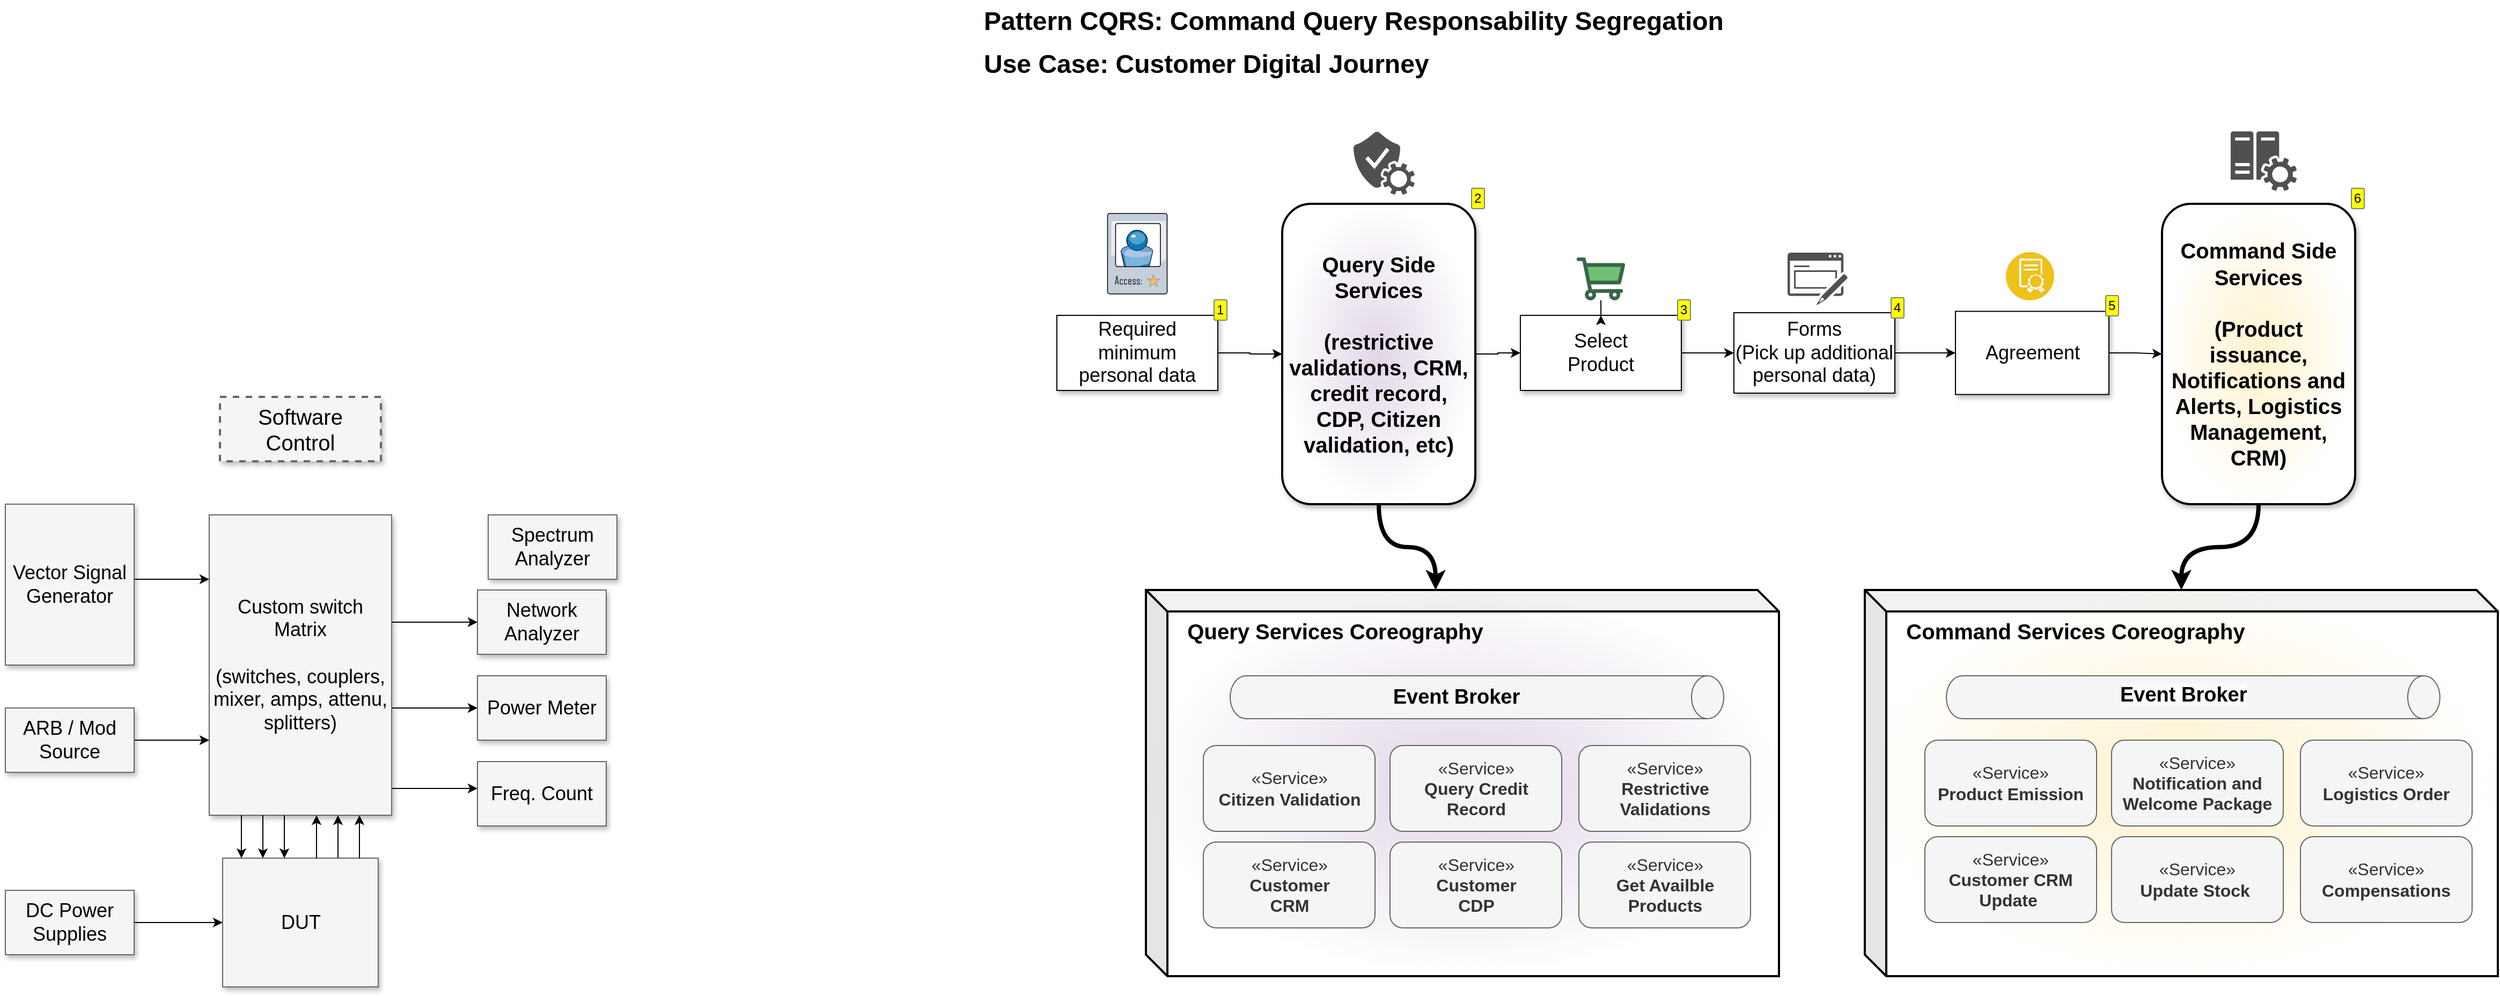 <mxfile version="24.6.4" type="device">
  <diagram name="Page-1" id="90a13364-a465-7bf4-72fc-28e22215d7a0">
    <mxGraphModel dx="3640.5" dy="1280" grid="1" gridSize="10" guides="1" tooltips="1" connect="1" arrows="1" fold="1" page="1" pageScale="1.5" pageWidth="1169" pageHeight="826" background="none" math="0" shadow="0">
      <root>
        <mxCell id="0" style=";html=1;" />
        <mxCell id="1" style=";html=1;" parent="0" />
        <mxCell id="3a17f1ce550125da-1" value="Software Control" style="whiteSpace=wrap;html=1;shadow=1;fontSize=20;fillColor=#f5f5f5;strokeColor=#666666;strokeWidth=2;dashed=1;" parent="1" vertex="1">
          <mxGeometry x="-380" y="460" width="150" height="60" as="geometry" />
        </mxCell>
        <mxCell id="3a17f1ce550125da-14" style="edgeStyle=elbowEdgeStyle;rounded=0;html=1;startArrow=none;startFill=0;jettySize=auto;orthogonalLoop=1;fontSize=18;elbow=vertical;" parent="1" source="3a17f1ce550125da-2" target="3a17f1ce550125da-5" edge="1">
          <mxGeometry relative="1" as="geometry" />
        </mxCell>
        <mxCell id="3a17f1ce550125da-15" style="edgeStyle=elbowEdgeStyle;rounded=0;html=1;startArrow=none;startFill=0;jettySize=auto;orthogonalLoop=1;fontSize=18;elbow=vertical;" parent="1" source="3a17f1ce550125da-2" target="3a17f1ce550125da-6" edge="1">
          <mxGeometry relative="1" as="geometry" />
        </mxCell>
        <mxCell id="3a17f1ce550125da-16" style="edgeStyle=elbowEdgeStyle;rounded=0;html=1;startArrow=none;startFill=0;jettySize=auto;orthogonalLoop=1;fontSize=18;elbow=vertical;" parent="1" source="3a17f1ce550125da-2" target="3a17f1ce550125da-7" edge="1">
          <mxGeometry relative="1" as="geometry" />
        </mxCell>
        <mxCell id="3a17f1ce550125da-17" style="edgeStyle=elbowEdgeStyle;rounded=0;html=1;startArrow=none;startFill=0;jettySize=auto;orthogonalLoop=1;fontSize=18;" parent="1" source="3a17f1ce550125da-10" target="3a17f1ce550125da-2" edge="1">
          <mxGeometry relative="1" as="geometry">
            <Array as="points">
              <mxPoint x="-270" y="870" />
            </Array>
          </mxGeometry>
        </mxCell>
        <mxCell id="3a17f1ce550125da-2" value="Custom switch Matrix&lt;div&gt;&lt;br&gt;&lt;/div&gt;&lt;div&gt;(switches, couplers, mixer, amps, attenu, splitters)&lt;/div&gt;" style="whiteSpace=wrap;html=1;shadow=1;fontSize=18;fillColor=#f5f5f5;strokeColor=#666666;" parent="1" vertex="1">
          <mxGeometry x="-390" y="570" width="170" height="280" as="geometry" />
        </mxCell>
        <mxCell id="VaFJ51Vrij-IO834Vrvq-28" style="edgeStyle=orthogonalEdgeStyle;rounded=0;orthogonalLoop=1;jettySize=auto;html=1;" edge="1" parent="1" source="3a17f1ce550125da-4" target="VaFJ51Vrij-IO834Vrvq-12">
          <mxGeometry relative="1" as="geometry" />
        </mxCell>
        <mxCell id="3a17f1ce550125da-4" value="Select&lt;br&gt;Product" style="whiteSpace=wrap;html=1;shadow=1;fontSize=18;align=center;verticalAlign=middle;fontFamily=Helvetica;enumerate=1;enumerateValue=3;" parent="1" vertex="1">
          <mxGeometry x="832" y="384" width="150" height="70" as="geometry" />
        </mxCell>
        <mxCell id="3a17f1ce550125da-5" value="Network Analyzer" style="whiteSpace=wrap;html=1;shadow=1;fontSize=18;fillColor=#f5f5f5;strokeColor=#666666;" parent="1" vertex="1">
          <mxGeometry x="-140" y="640" width="120" height="60" as="geometry" />
        </mxCell>
        <mxCell id="3a17f1ce550125da-6" value="Power Meter" style="whiteSpace=wrap;html=1;shadow=1;fontSize=18;fillColor=#f5f5f5;strokeColor=#666666;" parent="1" vertex="1">
          <mxGeometry x="-140" y="720" width="120" height="60" as="geometry" />
        </mxCell>
        <mxCell id="3a17f1ce550125da-7" value="Freq. Count" style="whiteSpace=wrap;html=1;shadow=1;fontSize=18;fillColor=#f5f5f5;strokeColor=#666666;" parent="1" vertex="1">
          <mxGeometry x="-140" y="800" width="120" height="60" as="geometry" />
        </mxCell>
        <mxCell id="3a17f1ce550125da-20" style="edgeStyle=elbowEdgeStyle;rounded=0;html=1;startArrow=none;startFill=0;jettySize=auto;orthogonalLoop=1;fontSize=18;elbow=vertical;" parent="1" source="3a17f1ce550125da-8" target="3a17f1ce550125da-2" edge="1">
          <mxGeometry relative="1" as="geometry">
            <Array as="points">
              <mxPoint x="-420" y="630" />
            </Array>
          </mxGeometry>
        </mxCell>
        <mxCell id="3a17f1ce550125da-8" value="Vector Signal Generator" style="whiteSpace=wrap;html=1;shadow=1;fontSize=18;fillColor=#f5f5f5;strokeColor=#666666;" parent="1" vertex="1">
          <mxGeometry x="-580" y="560" width="120" height="150" as="geometry" />
        </mxCell>
        <mxCell id="3a17f1ce550125da-21" style="edgeStyle=elbowEdgeStyle;rounded=0;html=1;startArrow=none;startFill=0;jettySize=auto;orthogonalLoop=1;fontSize=18;elbow=vertical;" parent="1" source="3a17f1ce550125da-9" target="3a17f1ce550125da-2" edge="1">
          <mxGeometry relative="1" as="geometry" />
        </mxCell>
        <mxCell id="3a17f1ce550125da-9" value="ARB / Mod Source" style="whiteSpace=wrap;html=1;shadow=1;fontSize=18;fillColor=#f5f5f5;strokeColor=#666666;" parent="1" vertex="1">
          <mxGeometry x="-580" y="750" width="120" height="60" as="geometry" />
        </mxCell>
        <mxCell id="3a17f1ce550125da-10" value="DUT" style="whiteSpace=wrap;html=1;shadow=1;fontSize=18;fillColor=#f5f5f5;strokeColor=#666666;" parent="1" vertex="1">
          <mxGeometry x="-377.5" y="890" width="145" height="120" as="geometry" />
        </mxCell>
        <mxCell id="3a17f1ce550125da-18" style="edgeStyle=elbowEdgeStyle;rounded=0;html=1;startArrow=none;startFill=0;jettySize=auto;orthogonalLoop=1;fontSize=18;elbow=vertical;" parent="1" source="3a17f1ce550125da-11" target="3a17f1ce550125da-10" edge="1">
          <mxGeometry relative="1" as="geometry" />
        </mxCell>
        <mxCell id="3a17f1ce550125da-11" value="DC Power Supplies" style="whiteSpace=wrap;html=1;shadow=1;fontSize=18;fillColor=#f5f5f5;strokeColor=#666666;" parent="1" vertex="1">
          <mxGeometry x="-580" y="920" width="120" height="60" as="geometry" />
        </mxCell>
        <mxCell id="3a17f1ce550125da-22" style="edgeStyle=elbowEdgeStyle;rounded=0;html=1;startArrow=none;startFill=0;jettySize=auto;orthogonalLoop=1;fontSize=18;" parent="1" source="3a17f1ce550125da-10" target="3a17f1ce550125da-2" edge="1">
          <mxGeometry relative="1" as="geometry">
            <mxPoint x="-240" y="900" as="sourcePoint" />
            <mxPoint x="-240" y="860" as="targetPoint" />
            <Array as="points">
              <mxPoint x="-250" y="870" />
              <mxPoint x="-270" y="870" />
            </Array>
          </mxGeometry>
        </mxCell>
        <mxCell id="3a17f1ce550125da-23" style="edgeStyle=elbowEdgeStyle;rounded=0;html=1;startArrow=none;startFill=0;jettySize=auto;orthogonalLoop=1;fontSize=18;" parent="1" edge="1">
          <mxGeometry relative="1" as="geometry">
            <mxPoint x="-290" y="890" as="sourcePoint" />
            <mxPoint x="-290" y="850" as="targetPoint" />
            <Array as="points">
              <mxPoint x="-290" y="870" />
              <mxPoint x="-290" y="870" />
            </Array>
          </mxGeometry>
        </mxCell>
        <mxCell id="3a17f1ce550125da-24" style="edgeStyle=elbowEdgeStyle;rounded=0;html=1;startArrow=none;startFill=0;jettySize=auto;orthogonalLoop=1;fontSize=18;" parent="1" edge="1">
          <mxGeometry relative="1" as="geometry">
            <mxPoint x="-320" y="850" as="sourcePoint" />
            <mxPoint x="-320" y="890" as="targetPoint" />
            <Array as="points">
              <mxPoint x="-320" y="870" />
              <mxPoint x="-290" y="880" />
            </Array>
          </mxGeometry>
        </mxCell>
        <mxCell id="3a17f1ce550125da-25" style="edgeStyle=elbowEdgeStyle;rounded=0;html=1;startArrow=none;startFill=0;jettySize=auto;orthogonalLoop=1;fontSize=18;" parent="1" edge="1">
          <mxGeometry relative="1" as="geometry">
            <mxPoint x="-340" y="850" as="sourcePoint" />
            <mxPoint x="-340" y="890" as="targetPoint" />
            <Array as="points">
              <mxPoint x="-340" y="870" />
              <mxPoint x="-310" y="880" />
            </Array>
          </mxGeometry>
        </mxCell>
        <mxCell id="3a17f1ce550125da-26" style="edgeStyle=elbowEdgeStyle;rounded=0;html=1;startArrow=none;startFill=0;jettySize=auto;orthogonalLoop=1;fontSize=18;" parent="1" edge="1">
          <mxGeometry relative="1" as="geometry">
            <mxPoint x="-360" y="850" as="sourcePoint" />
            <mxPoint x="-360" y="890" as="targetPoint" />
            <Array as="points">
              <mxPoint x="-360" y="870" />
              <mxPoint x="-330" y="880" />
            </Array>
          </mxGeometry>
        </mxCell>
        <mxCell id="VaFJ51Vrij-IO834Vrvq-2" value="&lt;font style=&quot;font-size: 20px;&quot;&gt;&lt;b&gt;&amp;nbsp; &amp;nbsp;Query Services Coreography&lt;/b&gt;&lt;/font&gt;" style="shape=cube;whiteSpace=wrap;html=1;boundedLbl=1;backgroundOutline=1;darkOpacity=0.05;darkOpacity2=0.1;align=left;verticalAlign=top;shadow=0;fillColor=#e1d5e7;strokeColor=#000000;gradientColor=#FFFFFF;gradientDirection=radial;strokeWidth=2;" vertex="1" parent="1">
          <mxGeometry x="483" y="640" width="590" height="360" as="geometry" />
        </mxCell>
        <mxCell id="VaFJ51Vrij-IO834Vrvq-5" style="edgeStyle=orthogonalEdgeStyle;rounded=0;orthogonalLoop=1;jettySize=auto;html=1;entryX=0;entryY=0.5;entryDx=0;entryDy=0;" edge="1" parent="1" source="VaFJ51Vrij-IO834Vrvq-3" target="VaFJ51Vrij-IO834Vrvq-4">
          <mxGeometry relative="1" as="geometry" />
        </mxCell>
        <mxCell id="VaFJ51Vrij-IO834Vrvq-29" style="edgeStyle=orthogonalEdgeStyle;rounded=0;orthogonalLoop=1;jettySize=auto;html=1;entryX=0;entryY=0.5;entryDx=0;entryDy=0;" edge="1" parent="1" source="VaFJ51Vrij-IO834Vrvq-4" target="3a17f1ce550125da-4">
          <mxGeometry relative="1" as="geometry" />
        </mxCell>
        <mxCell id="VaFJ51Vrij-IO834Vrvq-4" value="Query Side&lt;br style=&quot;font-size: 20px;&quot;&gt;Services&lt;br style=&quot;font-size: 20px;&quot;&gt;&lt;div style=&quot;font-size: 20px;&quot;&gt;&lt;br style=&quot;font-size: 20px;&quot;&gt;&lt;/div&gt;&lt;div style=&quot;font-size: 20px;&quot;&gt;(restrictive validations, CRM, credit record, CDP, Citizen validation, etc)&lt;/div&gt;" style="whiteSpace=wrap;html=1;shadow=1;fontSize=20;rounded=1;strokeWidth=2;fillColor=#e1d5e7;strokeColor=#000000;gradientDirection=radial;gradientColor=#FFFFFF;fontStyle=1;enumerate=1;enumerateValue=2;" vertex="1" parent="1">
          <mxGeometry x="610" y="280" width="180" height="280" as="geometry" />
        </mxCell>
        <mxCell id="VaFJ51Vrij-IO834Vrvq-6" value="" style="verticalLabelPosition=bottom;sketch=0;aspect=fixed;html=1;verticalAlign=top;strokeColor=none;align=center;outlineConnect=0;shape=mxgraph.citrix.access_card;" vertex="1" parent="1">
          <mxGeometry x="447.25" y="289" width="55.5" height="75" as="geometry" />
        </mxCell>
        <mxCell id="VaFJ51Vrij-IO834Vrvq-7" value="" style="sketch=0;pointerEvents=1;shadow=0;dashed=0;html=1;strokeColor=none;fillColor=#505050;labelPosition=center;verticalLabelPosition=bottom;verticalAlign=top;outlineConnect=0;align=center;shape=mxgraph.office.services.verification_service;" vertex="1" parent="1">
          <mxGeometry x="676.5" y="212.5" width="57" height="59" as="geometry" />
        </mxCell>
        <mxCell id="VaFJ51Vrij-IO834Vrvq-10" value="Spectrum Analyzer" style="whiteSpace=wrap;html=1;shadow=1;fontSize=18;fillColor=#f5f5f5;strokeColor=#666666;" vertex="1" parent="1">
          <mxGeometry x="-130" y="570" width="120" height="60" as="geometry" />
        </mxCell>
        <mxCell id="VaFJ51Vrij-IO834Vrvq-19" style="edgeStyle=orthogonalEdgeStyle;rounded=0;orthogonalLoop=1;jettySize=auto;html=1;entryX=0;entryY=0.5;entryDx=0;entryDy=0;" edge="1" parent="1" source="VaFJ51Vrij-IO834Vrvq-12" target="VaFJ51Vrij-IO834Vrvq-18">
          <mxGeometry relative="1" as="geometry" />
        </mxCell>
        <mxCell id="VaFJ51Vrij-IO834Vrvq-12" value="Forms&lt;br&gt;&lt;div&gt;(Pick up additional personal data)&lt;br&gt;&lt;/div&gt;" style="whiteSpace=wrap;html=1;shadow=1;fontSize=18;enumerate=1;enumerateValue=4;" vertex="1" parent="1">
          <mxGeometry x="1031" y="381.5" width="150" height="75" as="geometry" />
        </mxCell>
        <mxCell id="VaFJ51Vrij-IO834Vrvq-33" style="edgeStyle=orthogonalEdgeStyle;rounded=0;orthogonalLoop=1;jettySize=auto;html=1;curved=1;strokeWidth=4;" edge="1" parent="1" source="VaFJ51Vrij-IO834Vrvq-14" target="VaFJ51Vrij-IO834Vrvq-31">
          <mxGeometry relative="1" as="geometry" />
        </mxCell>
        <mxCell id="VaFJ51Vrij-IO834Vrvq-14" value="&lt;b style=&quot;font-size: 20px;&quot;&gt;&lt;font style=&quot;font-size: 20px;&quot;&gt;Command Side&lt;br&gt;Services&lt;br&gt;&lt;/font&gt;&lt;/b&gt;&lt;div style=&quot;font-size: 20px;&quot;&gt;&lt;b&gt;&lt;font style=&quot;font-size: 20px;&quot;&gt;&lt;br&gt;&lt;/font&gt;&lt;/b&gt;&lt;/div&gt;&lt;div style=&quot;font-size: 20px;&quot;&gt;&lt;b style=&quot;&quot;&gt;&lt;font style=&quot;font-size: 20px;&quot;&gt;(Product issuance, Notifications and Alerts, Logistics Management, CRM)&lt;/font&gt;&lt;/b&gt;&lt;/div&gt;" style="whiteSpace=wrap;html=1;shadow=1;fontSize=18;fillColor=#FFF2CC;strokeColor=#000000;rounded=1;strokeWidth=2;align=center;verticalAlign=middle;fontFamily=Helvetica;fontColor=default;gradientColor=#FFFFFF;gradientDirection=radial;enumerate=1;enumerateValue=6;" vertex="1" parent="1">
          <mxGeometry x="1430" y="280" width="180" height="280" as="geometry" />
        </mxCell>
        <mxCell id="VaFJ51Vrij-IO834Vrvq-16" value="" style="sketch=0;pointerEvents=1;shadow=0;dashed=0;html=1;strokeColor=none;labelPosition=center;verticalLabelPosition=bottom;verticalAlign=top;align=center;fillColor=#505050;shape=mxgraph.mscae.oms.config_assessment" vertex="1" parent="1">
          <mxGeometry x="1494.0" y="212.5" width="61.67" height="55.5" as="geometry" />
        </mxCell>
        <mxCell id="VaFJ51Vrij-IO834Vrvq-20" style="edgeStyle=orthogonalEdgeStyle;rounded=0;orthogonalLoop=1;jettySize=auto;html=1;entryX=0;entryY=0.5;entryDx=0;entryDy=0;" edge="1" parent="1" source="VaFJ51Vrij-IO834Vrvq-18" target="VaFJ51Vrij-IO834Vrvq-14">
          <mxGeometry relative="1" as="geometry" />
        </mxCell>
        <mxCell id="VaFJ51Vrij-IO834Vrvq-18" value="Agreement" style="whiteSpace=wrap;html=1;shadow=1;fontSize=18;enumerate=1;enumerateValue=5;" vertex="1" parent="1">
          <mxGeometry x="1237.5" y="380.25" width="143" height="77.5" as="geometry" />
        </mxCell>
        <mxCell id="VaFJ51Vrij-IO834Vrvq-58" value="" style="edgeStyle=orthogonalEdgeStyle;rounded=0;orthogonalLoop=1;jettySize=auto;html=1;" edge="1" parent="1" source="VaFJ51Vrij-IO834Vrvq-21" target="3a17f1ce550125da-4">
          <mxGeometry relative="1" as="geometry" />
        </mxCell>
        <mxCell id="VaFJ51Vrij-IO834Vrvq-21" value="" style="verticalLabelPosition=bottom;aspect=fixed;html=1;shape=mxgraph.salesforce.commerce;fillColor=#505050;gradientColor=#b3b3b3;strokeColor=#666666;shadow=0;dashed=0;sketch=0;pointerEvents=1;align=center;verticalAlign=top;fontFamily=Helvetica;fontSize=12;fontColor=default;" vertex="1" parent="1">
          <mxGeometry x="884.28" y="330" width="45.45" height="40" as="geometry" />
        </mxCell>
        <mxCell id="VaFJ51Vrij-IO834Vrvq-24" value="" style="image;aspect=fixed;perimeter=ellipsePerimeter;html=1;align=center;shadow=0;dashed=0;fontColor=#4277BB;labelBackgroundColor=default;fontSize=12;spacingTop=3;image=img/lib/ibm/blockchain/smart_contract.svg;" vertex="1" parent="1">
          <mxGeometry x="1284.5" y="325" width="45" height="45" as="geometry" />
        </mxCell>
        <mxCell id="VaFJ51Vrij-IO834Vrvq-25" value="" style="sketch=0;pointerEvents=1;shadow=0;dashed=0;html=1;strokeColor=none;fillColor=#505050;labelPosition=center;verticalLabelPosition=bottom;verticalAlign=top;outlineConnect=0;align=center;shape=mxgraph.office.concepts.form;" vertex="1" parent="1">
          <mxGeometry x="1081" y="325.5" width="56" height="49" as="geometry" />
        </mxCell>
        <mxCell id="VaFJ51Vrij-IO834Vrvq-26" value="&lt;b&gt;&lt;font style=&quot;font-size: 24px;&quot;&gt;Pattern CQRS: Command Query Responsability Segregation&lt;/font&gt;&lt;/b&gt;" style="text;html=1;align=left;verticalAlign=middle;resizable=0;points=[];autosize=1;strokeColor=none;fillColor=none;" vertex="1" parent="1">
          <mxGeometry x="330" y="90" width="710" height="40" as="geometry" />
        </mxCell>
        <mxCell id="VaFJ51Vrij-IO834Vrvq-3" value="Required minimum &lt;br&gt;personal data" style="whiteSpace=wrap;html=1;shadow=1;fontSize=18;enumerate=1;enumerateValue=1;" vertex="1" parent="1">
          <mxGeometry x="400" y="384" width="150" height="70" as="geometry" />
        </mxCell>
        <mxCell id="VaFJ51Vrij-IO834Vrvq-30" value="&lt;b&gt;&lt;font style=&quot;font-size: 24px;&quot;&gt;Use Case: Customer Digital Journey&lt;/font&gt;&lt;/b&gt;" style="text;html=1;align=left;verticalAlign=middle;resizable=0;points=[];autosize=1;strokeColor=none;fillColor=none;" vertex="1" parent="1">
          <mxGeometry x="330" y="130" width="440" height="40" as="geometry" />
        </mxCell>
        <mxCell id="VaFJ51Vrij-IO834Vrvq-31" value="&lt;span style=&quot;font-size: 20px;&quot;&gt;&lt;b&gt;&amp;nbsp; &amp;nbsp;Command Services&amp;nbsp;&lt;/b&gt;&lt;/span&gt;&lt;b style=&quot;font-size: 20px;&quot;&gt;Coreography&lt;/b&gt;" style="shape=cube;whiteSpace=wrap;html=1;boundedLbl=1;backgroundOutline=1;darkOpacity=0.05;darkOpacity2=0.1;align=left;verticalAlign=top;shadow=0;gradientColor=#FFFFFF;fillColor=#FFF2CC;gradientDirection=radial;strokeWidth=2;" vertex="1" parent="1">
          <mxGeometry x="1153" y="640" width="590" height="360" as="geometry" />
        </mxCell>
        <mxCell id="VaFJ51Vrij-IO834Vrvq-32" style="edgeStyle=orthogonalEdgeStyle;rounded=0;orthogonalLoop=1;jettySize=auto;html=1;entryX=0;entryY=0;entryDx=270;entryDy=0;entryPerimeter=0;curved=1;strokeWidth=4;" edge="1" parent="1" source="VaFJ51Vrij-IO834Vrvq-4" target="VaFJ51Vrij-IO834Vrvq-2">
          <mxGeometry relative="1" as="geometry" />
        </mxCell>
        <mxCell id="VaFJ51Vrij-IO834Vrvq-36" value="" style="shape=cylinder3;whiteSpace=wrap;html=1;boundedLbl=1;backgroundOutline=1;size=15;rotation=90;labelPosition=center;verticalLabelPosition=middle;align=center;verticalAlign=middle;fillColor=#f5f5f5;fontColor=#333333;strokeColor=#666666;" vertex="1" parent="1">
          <mxGeometry x="771.5" y="510" width="40" height="460" as="geometry" />
        </mxCell>
        <mxCell id="VaFJ51Vrij-IO834Vrvq-37" value="Event Broker" style="text;html=1;align=center;verticalAlign=middle;resizable=0;points=[];autosize=1;strokeColor=none;fillColor=none;fontStyle=1;fontSize=19;" vertex="1" parent="1">
          <mxGeometry x="706.5" y="720" width="130" height="40" as="geometry" />
        </mxCell>
        <mxCell id="VaFJ51Vrij-IO834Vrvq-43" value="" style="shape=cylinder3;whiteSpace=wrap;html=1;boundedLbl=1;backgroundOutline=1;size=15;rotation=90;labelPosition=center;verticalLabelPosition=middle;align=center;verticalAlign=middle;fillColor=#f5f5f5;fontColor=#333333;strokeColor=#666666;" vertex="1" parent="1">
          <mxGeometry x="1439" y="510" width="40" height="460" as="geometry" />
        </mxCell>
        <mxCell id="VaFJ51Vrij-IO834Vrvq-44" value="&lt;span style=&quot;color: rgb(0, 0, 0); font-family: Helvetica; font-size: 19px; font-style: normal; font-variant-ligatures: normal; font-variant-caps: normal; font-weight: 700; letter-spacing: normal; orphans: 2; text-align: center; text-indent: 0px; text-transform: none; widows: 2; word-spacing: 0px; -webkit-text-stroke-width: 0px; white-space: nowrap; background-color: rgb(251, 251, 251); text-decoration-thickness: initial; text-decoration-style: initial; text-decoration-color: initial; display: inline !important; float: none;&quot;&gt;Event Broker&lt;/span&gt;" style="text;whiteSpace=wrap;html=1;" vertex="1" parent="1">
          <mxGeometry x="1389" y="720" width="150" height="50" as="geometry" />
        </mxCell>
        <mxCell id="VaFJ51Vrij-IO834Vrvq-45" value="&lt;font style=&quot;font-size: 16px;&quot;&gt;«Service»&lt;br style=&quot;&quot;&gt;&lt;b&gt;Citizen Validation&lt;/b&gt;&lt;br&gt;&lt;/font&gt;" style="html=1;dropTarget=0;whiteSpace=wrap;fontSize=9;rounded=1;align=center;verticalAlign=middle;fontFamily=Helvetica;fillColor=#f5f5f5;fontColor=#333333;strokeColor=#666666;" vertex="1" parent="1">
          <mxGeometry x="536.5" y="785" width="160" height="80" as="geometry" />
        </mxCell>
        <mxCell id="VaFJ51Vrij-IO834Vrvq-47" value="&lt;font style=&quot;font-size: 16px;&quot;&gt;«Service»&lt;br style=&quot;&quot;&gt;&lt;b&gt;Query Credit &lt;br&gt;Record&lt;/b&gt;&lt;/font&gt;" style="html=1;dropTarget=0;whiteSpace=wrap;fontSize=9;rounded=1;align=center;verticalAlign=middle;fontFamily=Helvetica;fillColor=#f5f5f5;fontColor=#333333;strokeColor=#666666;" vertex="1" parent="1">
          <mxGeometry x="710.5" y="785" width="160" height="80" as="geometry" />
        </mxCell>
        <mxCell id="VaFJ51Vrij-IO834Vrvq-48" value="&lt;font style=&quot;font-size: 16px;&quot;&gt;«Service»&lt;br style=&quot;&quot;&gt;&lt;b&gt;Customer&lt;br&gt;CRM&lt;/b&gt;&lt;/font&gt;" style="html=1;dropTarget=0;whiteSpace=wrap;fontSize=9;rounded=1;align=center;verticalAlign=middle;fontFamily=Helvetica;fillColor=#f5f5f5;fontColor=#333333;strokeColor=#666666;" vertex="1" parent="1">
          <mxGeometry x="536.5" y="875" width="160" height="80" as="geometry" />
        </mxCell>
        <mxCell id="VaFJ51Vrij-IO834Vrvq-49" value="&lt;font style=&quot;font-size: 16px;&quot;&gt;«Service»&lt;br style=&quot;&quot;&gt;&lt;b&gt;Customer&lt;br&gt;CDP&lt;/b&gt;&lt;/font&gt;" style="html=1;dropTarget=0;whiteSpace=wrap;fontSize=9;rounded=1;align=center;verticalAlign=middle;fontFamily=Helvetica;fillColor=#f5f5f5;fontColor=#333333;strokeColor=#666666;" vertex="1" parent="1">
          <mxGeometry x="710.5" y="875" width="160" height="80" as="geometry" />
        </mxCell>
        <mxCell id="VaFJ51Vrij-IO834Vrvq-50" value="&lt;font style=&quot;font-size: 16px;&quot;&gt;«Service»&lt;br style=&quot;&quot;&gt;&lt;b&gt;Restrictive&lt;br&gt;Validations&lt;/b&gt;&lt;/font&gt;" style="html=1;dropTarget=0;whiteSpace=wrap;fontSize=9;rounded=1;align=center;verticalAlign=middle;fontFamily=Helvetica;fillColor=#f5f5f5;fontColor=#333333;strokeColor=#666666;" vertex="1" parent="1">
          <mxGeometry x="886.5" y="785" width="160" height="80" as="geometry" />
        </mxCell>
        <mxCell id="VaFJ51Vrij-IO834Vrvq-51" value="&lt;font style=&quot;font-size: 16px;&quot;&gt;«Service»&lt;br style=&quot;&quot;&gt;&lt;b&gt;Get Availble Products&lt;br&gt;&lt;/b&gt;&lt;/font&gt;" style="html=1;dropTarget=0;whiteSpace=wrap;fontSize=9;rounded=1;align=center;verticalAlign=middle;fontFamily=Helvetica;fillColor=#f5f5f5;fontColor=#333333;strokeColor=#666666;" vertex="1" parent="1">
          <mxGeometry x="886.5" y="875" width="160" height="80" as="geometry" />
        </mxCell>
        <mxCell id="VaFJ51Vrij-IO834Vrvq-52" value="&lt;font style=&quot;font-size: 16px;&quot;&gt;«Service»&lt;br style=&quot;&quot;&gt;&lt;b&gt;Product Emission&lt;/b&gt;&lt;br&gt;&lt;/font&gt;" style="html=1;dropTarget=0;whiteSpace=wrap;fontSize=9;rounded=1;align=center;verticalAlign=middle;fontFamily=Helvetica;fillColor=#f5f5f5;fontColor=#333333;strokeColor=#666666;" vertex="1" parent="1">
          <mxGeometry x="1209" y="780" width="160" height="80" as="geometry" />
        </mxCell>
        <mxCell id="VaFJ51Vrij-IO834Vrvq-53" value="&lt;font style=&quot;font-size: 16px;&quot;&gt;«Service»&lt;br style=&quot;&quot;&gt;&lt;b&gt;Notification and Welcome Package&lt;/b&gt;&lt;/font&gt;" style="html=1;dropTarget=0;whiteSpace=wrap;fontSize=9;rounded=1;align=center;verticalAlign=middle;fontFamily=Helvetica;fillColor=#f5f5f5;fontColor=#333333;strokeColor=#666666;" vertex="1" parent="1">
          <mxGeometry x="1383" y="780" width="160" height="80" as="geometry" />
        </mxCell>
        <mxCell id="VaFJ51Vrij-IO834Vrvq-54" value="&lt;font style=&quot;font-size: 16px;&quot;&gt;«Service»&lt;br style=&quot;&quot;&gt;&lt;b&gt;Customer CRM Update&amp;nbsp;&lt;/b&gt;&lt;/font&gt;" style="html=1;dropTarget=0;whiteSpace=wrap;fontSize=9;rounded=1;align=center;verticalAlign=middle;fontFamily=Helvetica;fillColor=#f5f5f5;fontColor=#333333;strokeColor=#666666;" vertex="1" parent="1">
          <mxGeometry x="1209" y="870" width="160" height="80" as="geometry" />
        </mxCell>
        <mxCell id="VaFJ51Vrij-IO834Vrvq-55" value="&lt;font style=&quot;font-size: 16px;&quot;&gt;«Service»&lt;br style=&quot;&quot;&gt;&lt;b&gt;Update Stock&amp;nbsp;&lt;/b&gt;&lt;/font&gt;" style="html=1;dropTarget=0;whiteSpace=wrap;fontSize=9;rounded=1;align=center;verticalAlign=middle;fontFamily=Helvetica;fillColor=#f5f5f5;fontColor=#333333;strokeColor=#666666;" vertex="1" parent="1">
          <mxGeometry x="1383" y="870" width="160" height="80" as="geometry" />
        </mxCell>
        <mxCell id="VaFJ51Vrij-IO834Vrvq-56" value="&lt;font style=&quot;font-size: 16px;&quot;&gt;«Service»&lt;br style=&quot;&quot;&gt;&lt;b&gt;Logistics Order&lt;/b&gt;&lt;/font&gt;" style="html=1;dropTarget=0;whiteSpace=wrap;fontSize=9;rounded=1;align=center;verticalAlign=middle;fontFamily=Helvetica;fillColor=#f5f5f5;fontColor=#333333;strokeColor=#666666;" vertex="1" parent="1">
          <mxGeometry x="1559" y="780" width="160" height="80" as="geometry" />
        </mxCell>
        <mxCell id="VaFJ51Vrij-IO834Vrvq-57" value="&lt;font style=&quot;font-size: 16px;&quot;&gt;«Service»&lt;br style=&quot;&quot;&gt;&lt;b&gt;Compensations&lt;/b&gt;&lt;/font&gt;" style="html=1;dropTarget=0;whiteSpace=wrap;fontSize=9;rounded=1;align=center;verticalAlign=middle;fontFamily=Helvetica;fillColor=#f5f5f5;fontColor=#333333;strokeColor=#666666;" vertex="1" parent="1">
          <mxGeometry x="1559" y="870" width="160" height="80" as="geometry" />
        </mxCell>
      </root>
    </mxGraphModel>
  </diagram>
</mxfile>
